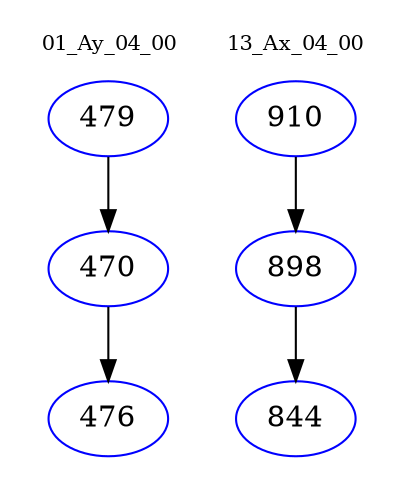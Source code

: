 digraph{
subgraph cluster_0 {
color = white
label = "01_Ay_04_00";
fontsize=10;
T0_479 [label="479", color="blue"]
T0_479 -> T0_470 [color="black"]
T0_470 [label="470", color="blue"]
T0_470 -> T0_476 [color="black"]
T0_476 [label="476", color="blue"]
}
subgraph cluster_1 {
color = white
label = "13_Ax_04_00";
fontsize=10;
T1_910 [label="910", color="blue"]
T1_910 -> T1_898 [color="black"]
T1_898 [label="898", color="blue"]
T1_898 -> T1_844 [color="black"]
T1_844 [label="844", color="blue"]
}
}
